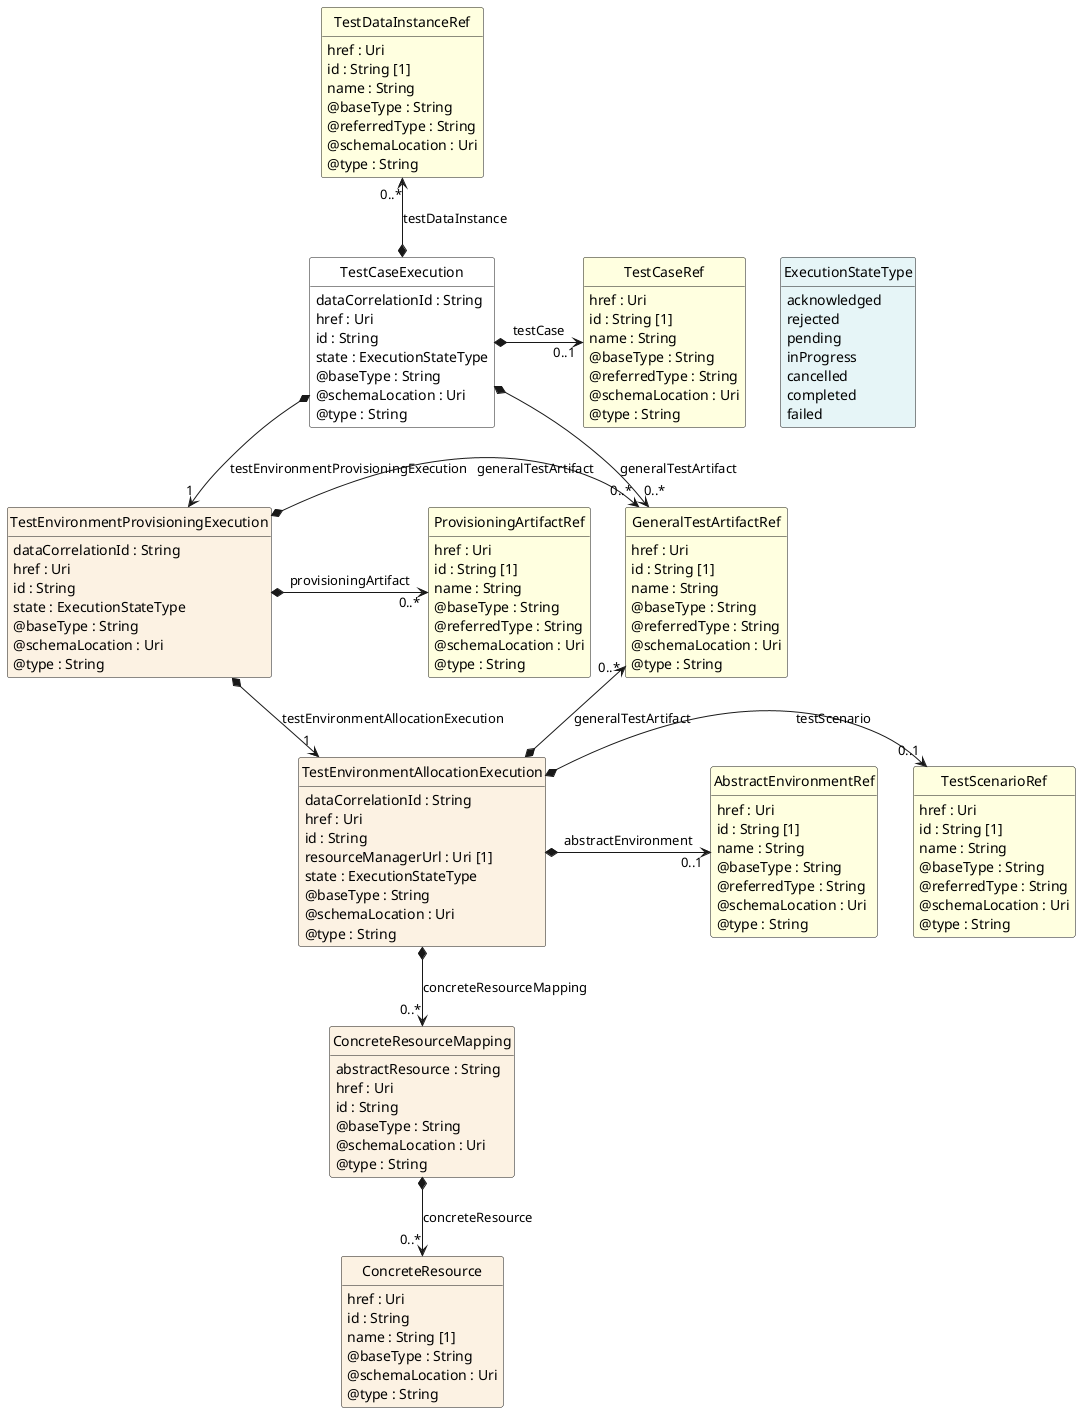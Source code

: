 @startuml
hide circle
hide methods
hide stereotype
show <<Enumeration>> stereotype
skinparam class {
   BackgroundColor<<Enumeration>> #E6F5F7
   BackgroundColor<<Ref>> #FFFFE0
   BackgroundColor<<Pivot>> #FFFFFFF
   BackgroundColor<<SimpleType>> #E2F0DA
   BackgroundColor #FCF2E3
}

class TestCaseExecution <<Pivot>> {
    dataCorrelationId : String
    href : Uri
    id : String
    state : ExecutionStateType
    @baseType : String
    @schemaLocation : Uri
    @type : String
}

class GeneralTestArtifactRef  <<Ref>> {
    href : Uri
    id : String [1]
    name : String
    @baseType : String
    @referredType : String
    @schemaLocation : Uri
    @type : String
}

class TestDataInstanceRef  <<Ref>> {
    href : Uri
    id : String [1]
    name : String
    @baseType : String
    @referredType : String
    @schemaLocation : Uri
    @type : String
}

class ExecutionStateType <<Enumeration>> {
    acknowledged
    rejected
    pending
    inProgress
    cancelled
    completed
    failed
}

class TestCaseRef  <<Ref>> {
    href : Uri
    id : String [1]
    name : String
    @baseType : String
    @referredType : String
    @schemaLocation : Uri
    @type : String
}

class TestEnvironmentProvisioningExecution  {
    dataCorrelationId : String
    href : Uri
    id : String
    state : ExecutionStateType
    @baseType : String
    @schemaLocation : Uri
    @type : String
}

class ProvisioningArtifactRef  <<Ref>> {
    href : Uri
    id : String [1]
    name : String
    @baseType : String
    @referredType : String
    @schemaLocation : Uri
    @type : String
}

class TestEnvironmentAllocationExecution  {
    dataCorrelationId : String
    href : Uri
    id : String
    resourceManagerUrl : Uri [1]
    state : ExecutionStateType
    @baseType : String
    @schemaLocation : Uri
    @type : String
}

class AbstractEnvironmentRef  <<Ref>> {
    href : Uri
    id : String [1]
    name : String
    @baseType : String
    @referredType : String
    @schemaLocation : Uri
    @type : String
}

class TestScenarioRef  <<Ref>> {
    href : Uri
    id : String [1]
    name : String
    @baseType : String
    @referredType : String
    @schemaLocation : Uri
    @type : String
}

class ConcreteResourceMapping  {
    abstractResource : String
    href : Uri
    id : String
    @baseType : String
    @schemaLocation : Uri
    @type : String
}

class ConcreteResource  {
    href : Uri
    id : String
    name : String [1]
    @baseType : String
    @schemaLocation : Uri
    @type : String
}

TestCaseExecution -right[hidden]-> ExecutionStateType

TestCaseExecution *-->  "0..*" GeneralTestArtifactRef : generalTestArtifact

TestCaseExecution *-->  "1" TestEnvironmentProvisioningExecution : testEnvironmentProvisioningExecution

TestEnvironmentProvisioningExecution *-->  "1" TestEnvironmentAllocationExecution : testEnvironmentAllocationExecution

GeneralTestArtifactRef "0..*" <--* TestEnvironmentAllocationExecution : generalTestArtifact

TestEnvironmentProvisioningExecution *-right-> "0..*" GeneralTestArtifactRef : generalTestArtifact

TestCaseRef "0..1" <-left-* TestCaseExecution : testCase

TestDataInstanceRef "0..*" <--* TestCaseExecution : testDataInstance

TestScenarioRef "0..1" <-left-* TestEnvironmentAllocationExecution : testScenario

TestEnvironmentAllocationExecution *-right-> "0..1" AbstractEnvironmentRef : abstractEnvironment

TestEnvironmentAllocationExecution *-->  "0..*" ConcreteResourceMapping : concreteResourceMapping

ProvisioningArtifactRef "0..*" <-left-* TestEnvironmentProvisioningExecution : provisioningArtifact

ConcreteResourceMapping *-->  "0..*" ConcreteResource : concreteResource

@enduml